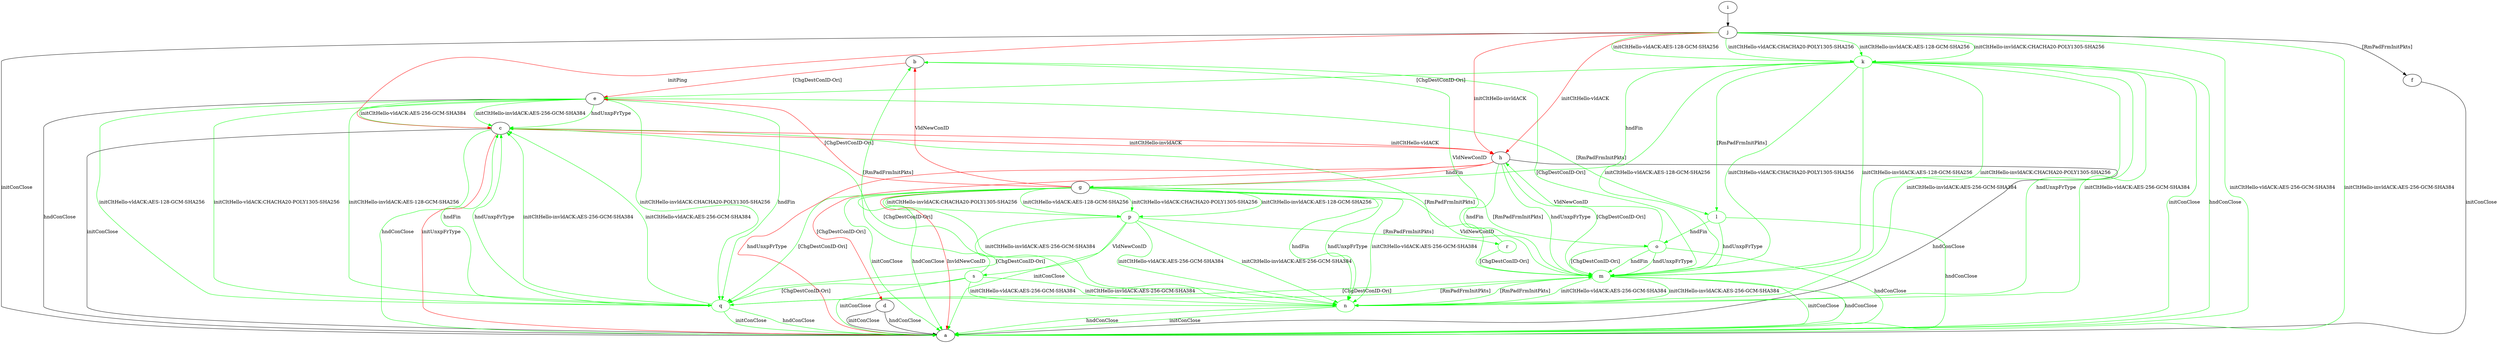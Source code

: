 digraph "" {
	b -> e	[key=0,
		color=red,
		label="[ChgDestConID-Ori] "];
	m	[color=green];
	b -> m	[key=0,
		color=green,
		label="[ChgDestConID-Ori] "];
	c -> a	[key=0,
		label="initConClose "];
	c -> a	[key=1,
		color=green,
		label="hndConClose "];
	c -> a	[key=2,
		color=red,
		label="initUnxpFrType "];
	c -> h	[key=0,
		color=red,
		label="initCltHello-vldACK "];
	c -> h	[key=1,
		color=red,
		label="initCltHello-invldACK "];
	c -> m	[key=0,
		color=green,
		label="[RmPadFrmInitPkts] "];
	d -> a	[key=0,
		label="initConClose "];
	d -> a	[key=1,
		label="hndConClose "];
	e -> a	[key=0,
		label="hndConClose "];
	e -> c	[key=0,
		color=green,
		label="initCltHello-vldACK:AES-256-GCM-SHA384 "];
	e -> c	[key=1,
		color=green,
		label="initCltHello-invldACK:AES-256-GCM-SHA384 "];
	e -> c	[key=2,
		color=green,
		label="hndUnxpFrType "];
	l	[color=green];
	e -> l	[key=0,
		color=green,
		label="[RmPadFrmInitPkts] "];
	q	[color=green];
	e -> q	[key=0,
		color=green,
		label="initCltHello-vldACK:AES-128-GCM-SHA256 "];
	e -> q	[key=1,
		color=green,
		label="initCltHello-vldACK:CHACHA20-POLY1305-SHA256 "];
	e -> q	[key=2,
		color=green,
		label="initCltHello-invldACK:AES-128-GCM-SHA256 "];
	e -> q	[key=3,
		color=green,
		label="initCltHello-invldACK:CHACHA20-POLY1305-SHA256 "];
	e -> q	[key=4,
		color=green,
		label="hndFin "];
	f -> a	[key=0,
		label="initConClose "];
	g -> a	[key=0,
		color=green,
		label="initConClose "];
	g -> a	[key=1,
		color=green,
		label="hndConClose "];
	g -> a	[key=2,
		color=red,
		label="InvldNewConID "];
	g -> b	[key=0,
		color=red,
		label="VldNewConID "];
	g -> e	[key=0,
		color=red,
		label="[ChgDestConID-Ori] "];
	g -> m	[key=0,
		color=green,
		label="VldNewConID "];
	n	[color=green];
	g -> n	[key=0,
		color=green,
		label="initCltHello-vldACK:AES-256-GCM-SHA384 "];
	g -> n	[key=1,
		color=green,
		label="initCltHello-invldACK:AES-256-GCM-SHA384 "];
	g -> n	[key=2,
		color=green,
		label="hndFin "];
	g -> n	[key=3,
		color=green,
		label="hndUnxpFrType "];
	o	[color=green];
	g -> o	[key=0,
		color=green,
		label="[RmPadFrmInitPkts] "];
	p	[color=green];
	g -> p	[key=0,
		color=green,
		label="initCltHello-vldACK:AES-128-GCM-SHA256 "];
	g -> p	[key=1,
		color=green,
		label="initCltHello-vldACK:CHACHA20-POLY1305-SHA256 "];
	g -> p	[key=2,
		color=green,
		label="initCltHello-invldACK:AES-128-GCM-SHA256 "];
	g -> p	[key=3,
		color=green,
		label="initCltHello-invldACK:CHACHA20-POLY1305-SHA256 "];
	g -> q	[key=0,
		color=green,
		label="[ChgDestConID-Ori] "];
	h -> a	[key=0,
		label="hndConClose "];
	h -> a	[key=1,
		color=red,
		label="hndUnxpFrType "];
	h -> d	[key=0,
		color=red,
		label="[ChgDestConID-Ori] "];
	h -> g	[key=0,
		color=red,
		label="hndFin "];
	h -> m	[key=0,
		color=green,
		label="hndFin "];
	h -> m	[key=1,
		color=green,
		label="hndUnxpFrType "];
	h -> m	[key=2,
		color=green,
		label="[ChgDestConID-Ori] "];
	i -> j	[key=0];
	j -> a	[key=0,
		label="initConClose "];
	j -> a	[key=1,
		color=green,
		label="initCltHello-vldACK:AES-256-GCM-SHA384 "];
	j -> a	[key=2,
		color=green,
		label="initCltHello-invldACK:AES-256-GCM-SHA384 "];
	j -> c	[key=0,
		color=red,
		label="initPing "];
	j -> f	[key=0,
		label="[RmPadFrmInitPkts] "];
	j -> h	[key=0,
		color=red,
		label="initCltHello-vldACK "];
	j -> h	[key=1,
		color=red,
		label="initCltHello-invldACK "];
	k	[color=green];
	j -> k	[key=0,
		color=green,
		label="initCltHello-vldACK:AES-128-GCM-SHA256 "];
	j -> k	[key=1,
		color=green,
		label="initCltHello-vldACK:CHACHA20-POLY1305-SHA256 "];
	j -> k	[key=2,
		color=green,
		label="initCltHello-invldACK:AES-128-GCM-SHA256 "];
	j -> k	[key=3,
		color=green,
		label="initCltHello-invldACK:CHACHA20-POLY1305-SHA256 "];
	k -> a	[key=0,
		color=green,
		label="initConClose "];
	k -> a	[key=1,
		color=green,
		label="hndConClose "];
	k -> e	[key=0,
		color=green,
		label="[ChgDestConID-Ori] "];
	k -> g	[key=0,
		color=green,
		label="hndFin "];
	k -> l	[key=0,
		color=green,
		label="[RmPadFrmInitPkts] "];
	k -> m	[key=0,
		color=green,
		label="initCltHello-vldACK:AES-128-GCM-SHA256 "];
	k -> m	[key=1,
		color=green,
		label="initCltHello-vldACK:CHACHA20-POLY1305-SHA256 "];
	k -> m	[key=2,
		color=green,
		label="initCltHello-invldACK:AES-128-GCM-SHA256 "];
	k -> m	[key=3,
		color=green,
		label="initCltHello-invldACK:CHACHA20-POLY1305-SHA256 "];
	k -> n	[key=0,
		color=green,
		label="initCltHello-vldACK:AES-256-GCM-SHA384 "];
	k -> n	[key=1,
		color=green,
		label="initCltHello-invldACK:AES-256-GCM-SHA384 "];
	k -> n	[key=2,
		color=green,
		label="hndUnxpFrType "];
	l -> a	[key=0,
		color=green,
		label="hndConClose "];
	l -> m	[key=0,
		color=green,
		label="hndUnxpFrType "];
	l -> o	[key=0,
		color=green,
		label="hndFin "];
	m -> a	[key=0,
		color=green,
		label="initConClose "];
	m -> a	[key=1,
		color=green,
		label="hndConClose "];
	m -> n	[key=0,
		color=green,
		label="initCltHello-vldACK:AES-256-GCM-SHA384 "];
	m -> n	[key=1,
		color=green,
		label="initCltHello-invldACK:AES-256-GCM-SHA384 "];
	m -> q	[key=0,
		color=green,
		label="[ChgDestConID-Ori] "];
	n -> a	[key=0,
		color=green,
		label="initConClose "];
	n -> a	[key=1,
		color=green,
		label="hndConClose "];
	n -> c	[key=0,
		color=green,
		label="[ChgDestConID-Ori] "];
	n -> m	[key=0,
		color=green,
		label="[RmPadFrmInitPkts] "];
	o -> a	[key=0,
		color=green,
		label="hndConClose "];
	o -> h	[key=0,
		color=green,
		label="VldNewConID "];
	o -> m	[key=0,
		color=green,
		label="hndFin "];
	o -> m	[key=1,
		color=green,
		label="hndUnxpFrType "];
	o -> m	[key=2,
		color=green,
		label="[ChgDestConID-Ori] "];
	p -> a	[key=0,
		color=green,
		label="initConClose "];
	p -> n	[key=0,
		color=green,
		label="initCltHello-vldACK:AES-256-GCM-SHA384 "];
	p -> n	[key=1,
		color=green,
		label="initCltHello-invldACK:AES-256-GCM-SHA384 "];
	p -> q	[key=0,
		color=green,
		label="[ChgDestConID-Ori] "];
	r	[color=green];
	p -> r	[key=0,
		color=green,
		label="[RmPadFrmInitPkts] "];
	s	[color=green];
	p -> s	[key=0,
		color=green,
		label="VldNewConID "];
	q -> a	[key=0,
		color=green,
		label="initConClose "];
	q -> a	[key=1,
		color=green,
		label="hndConClose "];
	q -> c	[key=0,
		color=green,
		label="initCltHello-vldACK:AES-256-GCM-SHA384 "];
	q -> c	[key=1,
		color=green,
		label="initCltHello-invldACK:AES-256-GCM-SHA384 "];
	q -> c	[key=2,
		color=green,
		label="hndFin "];
	q -> c	[key=3,
		color=green,
		label="hndUnxpFrType "];
	q -> m	[key=0,
		color=green,
		label="[RmPadFrmInitPkts] "];
	r -> b	[key=0,
		color=green,
		label="VldNewConID "];
	r -> m	[key=0,
		color=green,
		label="[ChgDestConID-Ori] "];
	s -> a	[key=0,
		color=green,
		label="initConClose "];
	s -> b	[key=0,
		color=green,
		label="[RmPadFrmInitPkts] "];
	s -> n	[key=0,
		color=green,
		label="initCltHello-vldACK:AES-256-GCM-SHA384 "];
	s -> n	[key=1,
		color=green,
		label="initCltHello-invldACK:AES-256-GCM-SHA384 "];
	s -> q	[key=0,
		color=green,
		label="[ChgDestConID-Ori] "];
}
